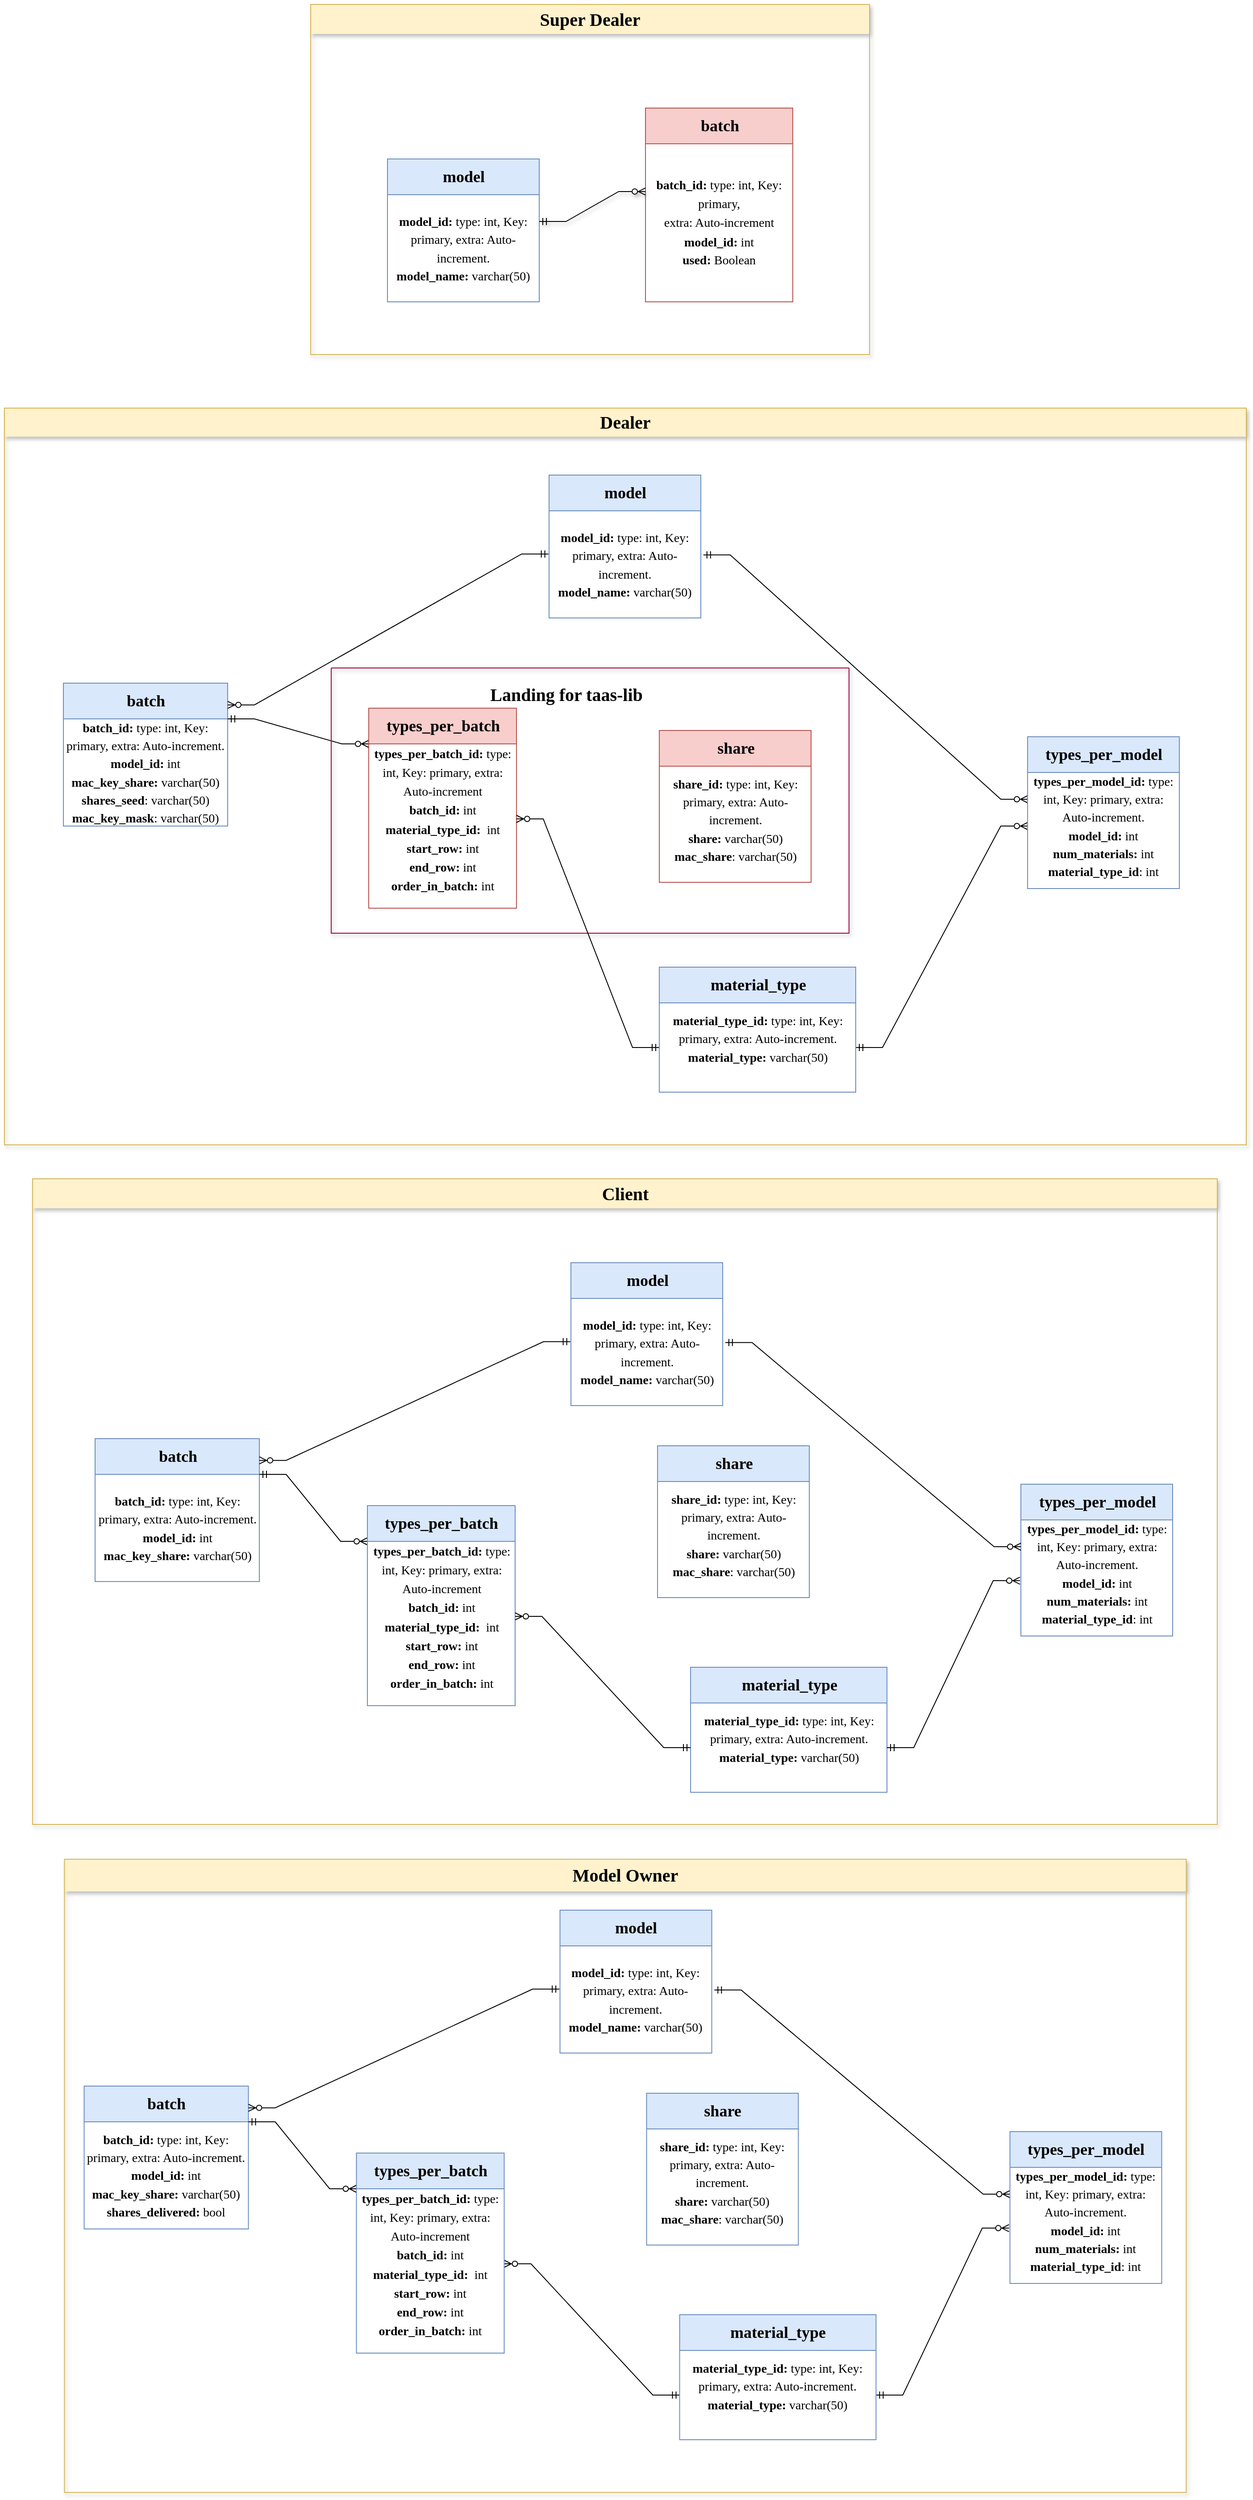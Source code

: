 <mxfile version="23.0.2" type="device">
  <diagram name="Page-1" id="e56a1550-8fbb-45ad-956c-1786394a9013">
    <mxGraphModel dx="1707" dy="2440" grid="0" gridSize="10" guides="1" tooltips="1" connect="1" arrows="1" fold="1" page="0" pageScale="1" pageWidth="1100" pageHeight="850" background="none" math="0" shadow="0">
      <root>
        <mxCell id="0" />
        <mxCell id="1" parent="0" />
        <mxCell id="2e49270ec7c68f3f-48" value="&lt;b&gt;&lt;font style=&quot;font-size: 18px;&quot;&gt;batch&lt;/font&gt;&lt;/b&gt;" style="swimlane;html=1;fontStyle=0;childLayout=stackLayout;horizontal=1;startSize=40;fillColor=#dae8fc;horizontalStack=0;resizeParent=1;resizeLast=0;collapsible=1;marginBottom=0;swimlaneFillColor=#ffffff;align=center;rounded=0;shadow=0;comic=0;labelBackgroundColor=none;strokeWidth=1;fontFamily=Verdana;fontSize=14;strokeColor=#6c8ebf;" parent="1" vertex="1">
          <mxGeometry x="80" y="50" width="184" height="160" as="geometry" />
        </mxCell>
        <mxCell id="mRpDFK83JZE-lUc8tom--45" value="&lt;p style=&quot;line-height: 96%;&quot;&gt;&lt;font face=&quot;Times New Roman&quot; style=&quot;font-size: 14px;&quot;&gt;&lt;b&gt;batch_id:&lt;/b&gt; type: int, Key: primary, extra: Auto-increment.&lt;/font&gt;&lt;span style=&quot;font-size: 14px; font-family: &amp;quot;Times New Roman&amp;quot;; background-color: initial;&quot;&gt;&lt;br&gt;&lt;b&gt;model_id: &lt;/b&gt;int&lt;br&gt;&lt;b&gt;mac_key_share: &lt;/b&gt;&lt;/span&gt;&lt;span style=&quot;font-size: 14px; font-family: &amp;quot;Times New Roman&amp;quot;; background-color: initial;&quot;&gt;varchar(50)&lt;br&gt;&lt;b&gt;shares_seed&lt;/b&gt;: varchar(50)&lt;br&gt;&lt;b&gt;mac_key_mask&lt;/b&gt;: varchar(50)&lt;/span&gt;&lt;/p&gt;" style="text;html=1;strokeColor=none;fillColor=none;align=center;verticalAlign=middle;whiteSpace=wrap;rounded=0;fontSize=20;fontFamily=Architects Daughter;" parent="2e49270ec7c68f3f-48" vertex="1">
          <mxGeometry y="40" width="184" height="120" as="geometry" />
        </mxCell>
        <mxCell id="mRpDFK83JZE-lUc8tom--1" value="" style="edgeStyle=entityRelationEdgeStyle;fontSize=12;html=1;endArrow=ERzeroToMany;startArrow=ERmandOne;rounded=0;hachureGap=4;fontFamily=Architects Daughter;fontSource=https%3A%2F%2Ffonts.googleapis.com%2Fcss%3Ffamily%3DArchitects%2BDaughter;shadow=0;entryX=1;entryY=0.152;entryDx=0;entryDy=0;entryPerimeter=0;exitX=-0.004;exitY=0.403;exitDx=0;exitDy=0;exitPerimeter=0;" parent="1" source="mRpDFK83JZE-lUc8tom--52" target="2e49270ec7c68f3f-48" edge="1">
          <mxGeometry width="100" height="100" relative="1" as="geometry">
            <mxPoint x="570" y="-75" as="sourcePoint" />
            <mxPoint x="510" y="260" as="targetPoint" />
          </mxGeometry>
        </mxCell>
        <mxCell id="mRpDFK83JZE-lUc8tom--2" value="" style="edgeStyle=entityRelationEdgeStyle;fontSize=12;html=1;endArrow=ERzeroToMany;startArrow=ERmandOne;rounded=0;hachureGap=4;fontFamily=Architects Daughter;fontSource=https%3A%2F%2Ffonts.googleapis.com%2Fcss%3Ffamily%3DArchitects%2BDaughter;shadow=0;exitX=1;exitY=0.25;exitDx=0;exitDy=0;entryX=0;entryY=0;entryDx=0;entryDy=0;" parent="1" source="2e49270ec7c68f3f-48" target="mRpDFK83JZE-lUc8tom--48" edge="1">
          <mxGeometry width="100" height="100" relative="1" as="geometry">
            <mxPoint x="250" y="125" as="sourcePoint" />
            <mxPoint x="430" y="210" as="targetPoint" />
            <Array as="points">
              <mxPoint x="200" y="340" />
              <mxPoint x="165" y="360" />
              <mxPoint x="100" y="470" />
              <mxPoint x="210" y="460" />
            </Array>
          </mxGeometry>
        </mxCell>
        <mxCell id="mRpDFK83JZE-lUc8tom--16" value="" style="swimlane;startSize=0;hachureGap=4;fontFamily=Architects Daughter;fontSource=https%3A%2F%2Ffonts.googleapis.com%2Fcss%3Ffamily%3DArchitects%2BDaughter;fontSize=20;swimlaneLine=0;fillColor=#d80073;strokeColor=#A50040;shadow=1;fontColor=#ffffff;rounded=0;" parent="1" vertex="1">
          <mxGeometry x="380" y="33" width="580" height="297" as="geometry" />
        </mxCell>
        <mxCell id="mRpDFK83JZE-lUc8tom--17" value="&lt;font face=&quot;Times New Roman&quot;&gt;&lt;b&gt;Landing for taas-lib&lt;/b&gt;&lt;/font&gt;" style="text;html=1;align=center;verticalAlign=middle;resizable=0;points=[];autosize=1;strokeColor=none;fillColor=none;fontSize=20;fontFamily=Architects Daughter;rounded=0;" parent="mRpDFK83JZE-lUc8tom--16" vertex="1">
          <mxGeometry x="167.5" y="10" width="190" height="40" as="geometry" />
        </mxCell>
        <mxCell id="mRpDFK83JZE-lUc8tom--47" value="&lt;b&gt;&lt;font style=&quot;font-size: 18px;&quot;&gt;types_per_batch&lt;/font&gt;&lt;/b&gt;" style="swimlane;html=1;fontStyle=0;childLayout=stackLayout;horizontal=1;startSize=40;fillColor=#f8cecc;horizontalStack=0;resizeParent=1;resizeLast=0;collapsible=1;marginBottom=0;swimlaneFillColor=#ffffff;align=center;rounded=0;shadow=0;comic=0;labelBackgroundColor=none;strokeWidth=1;fontFamily=Verdana;fontSize=14;strokeColor=#b85450;" parent="mRpDFK83JZE-lUc8tom--16" vertex="1">
          <mxGeometry x="42" y="45" width="165.5" height="224" as="geometry" />
        </mxCell>
        <mxCell id="mRpDFK83JZE-lUc8tom--48" value="&lt;p style=&quot;line-height: 96%;&quot;&gt;&lt;font face=&quot;Times New Roman&quot;&gt;&lt;span style=&quot;font-size: 14px;&quot;&gt;&lt;b&gt;types_per_batch_id: &lt;/b&gt;type: int, Key: primary, extra: Auto-increment&lt;br&gt;&lt;b&gt;batch_id: &lt;/b&gt;int&lt;br&gt;&lt;b&gt;material_type_id:&amp;nbsp;&lt;/b&gt;&amp;nbsp;int&lt;br&gt;&lt;b&gt;start_row:&amp;nbsp;&lt;/b&gt;int&lt;br&gt;&lt;b&gt;end_row:&amp;nbsp;&lt;/b&gt;int&lt;br&gt;&lt;b&gt;order_in_batch: &lt;/b&gt;int&lt;br&gt;&lt;/span&gt;&lt;/font&gt;&lt;/p&gt;" style="text;html=1;strokeColor=none;fillColor=none;align=center;verticalAlign=middle;whiteSpace=wrap;rounded=0;fontSize=20;fontFamily=Architects Daughter;" parent="mRpDFK83JZE-lUc8tom--47" vertex="1">
          <mxGeometry y="40" width="165.5" height="168" as="geometry" />
        </mxCell>
        <mxCell id="mRpDFK83JZE-lUc8tom--49" value="&lt;b&gt;&lt;font style=&quot;font-size: 18px;&quot;&gt;share&lt;/font&gt;&lt;/b&gt;" style="swimlane;html=1;fontStyle=0;childLayout=stackLayout;horizontal=1;startSize=40;fillColor=#f8cecc;horizontalStack=0;resizeParent=1;resizeLast=0;collapsible=1;marginBottom=0;swimlaneFillColor=#ffffff;align=center;rounded=0;shadow=0;comic=0;labelBackgroundColor=none;strokeWidth=1;fontFamily=Verdana;fontSize=14;strokeColor=#b85450;" parent="mRpDFK83JZE-lUc8tom--16" vertex="1">
          <mxGeometry x="367.5" y="70" width="170" height="170" as="geometry" />
        </mxCell>
        <mxCell id="mRpDFK83JZE-lUc8tom--50" value="&lt;p style=&quot;line-height: 96%;&quot;&gt;&lt;font face=&quot;Times New Roman&quot; style=&quot;font-size: 14px;&quot;&gt;&lt;b&gt;share_id:&lt;/b&gt; type: int, Key: primary, extra: Auto-increment.&lt;br&gt;&lt;b&gt;share: &lt;/b&gt;varchar(50)&lt;br&gt;&lt;b&gt;mac_share&lt;/b&gt;: varchar(50)&lt;/font&gt;&lt;/p&gt;" style="text;html=1;strokeColor=none;fillColor=none;align=center;verticalAlign=middle;whiteSpace=wrap;rounded=0;fontSize=20;fontFamily=Architects Daughter;" parent="mRpDFK83JZE-lUc8tom--49" vertex="1">
          <mxGeometry y="40" width="170" height="120" as="geometry" />
        </mxCell>
        <mxCell id="mRpDFK83JZE-lUc8tom--29" value="" style="edgeStyle=entityRelationEdgeStyle;fontSize=12;html=1;endArrow=ERzeroToMany;startArrow=ERmandOne;rounded=0;hachureGap=4;fontFamily=Architects Daughter;fontSource=https%3A%2F%2Ffonts.googleapis.com%2Fcss%3Ffamily%3DArchitects%2BDaughter;exitX=0;exitY=0.5;exitDx=0;exitDy=0;shadow=0;strokeColor=default;entryX=1;entryY=0.5;entryDx=0;entryDy=0;" parent="1" source="mRpDFK83JZE-lUc8tom--59" target="mRpDFK83JZE-lUc8tom--48" edge="1">
          <mxGeometry width="100" height="100" relative="1" as="geometry">
            <mxPoint x="550" y="530" as="sourcePoint" />
            <mxPoint x="250" y="151" as="targetPoint" />
            <Array as="points">
              <mxPoint x="300" y="540" />
              <mxPoint x="320" y="520" />
            </Array>
          </mxGeometry>
        </mxCell>
        <mxCell id="mRpDFK83JZE-lUc8tom--41" value="" style="edgeStyle=entityRelationEdgeStyle;fontSize=12;html=1;endArrow=ERzeroToMany;startArrow=ERmandOne;rounded=0;hachureGap=4;fontFamily=Architects Daughter;fontSource=https%3A%2F%2Ffonts.googleapis.com%2Fcss%3Ffamily%3DArchitects%2BDaughter;exitX=1;exitY=0.5;exitDx=0;exitDy=0;shadow=0;entryX=0;entryY=0.5;entryDx=0;entryDy=0;strokeColor=default;" parent="1" source="mRpDFK83JZE-lUc8tom--59" edge="1">
          <mxGeometry width="100" height="100" relative="1" as="geometry">
            <mxPoint x="770" y="530" as="sourcePoint" />
            <mxPoint x="1160" y="210" as="targetPoint" />
            <Array as="points">
              <mxPoint x="1090" y="602" />
              <mxPoint x="1110" y="582" />
            </Array>
          </mxGeometry>
        </mxCell>
        <mxCell id="mRpDFK83JZE-lUc8tom--42" value="" style="edgeStyle=entityRelationEdgeStyle;fontSize=12;html=1;endArrow=ERzeroToMany;startArrow=ERmandOne;rounded=0;hachureGap=4;fontFamily=Architects Daughter;fontSource=https%3A%2F%2Ffonts.googleapis.com%2Fcss%3Ffamily%3DArchitects%2BDaughter;shadow=0;entryX=0;entryY=0.25;entryDx=0;entryDy=0;exitX=1.017;exitY=0.411;exitDx=0;exitDy=0;exitPerimeter=0;" parent="1" source="mRpDFK83JZE-lUc8tom--52" edge="1">
          <mxGeometry width="100" height="100" relative="1" as="geometry">
            <mxPoint x="730" y="-101" as="sourcePoint" />
            <mxPoint x="1160" y="180" as="targetPoint" />
          </mxGeometry>
        </mxCell>
        <mxCell id="mRpDFK83JZE-lUc8tom--51" value="&lt;b&gt;&lt;font style=&quot;font-size: 18px;&quot;&gt;model&lt;/font&gt;&lt;/b&gt;" style="swimlane;html=1;fontStyle=0;childLayout=stackLayout;horizontal=1;startSize=40;fillColor=#dae8fc;horizontalStack=0;resizeParent=1;resizeLast=0;collapsible=1;marginBottom=0;swimlaneFillColor=#ffffff;align=center;rounded=0;shadow=0;comic=0;labelBackgroundColor=none;strokeWidth=1;fontFamily=Verdana;fontSize=14;strokeColor=#6c8ebf;" parent="1" vertex="1">
          <mxGeometry x="624" y="-183" width="170" height="160" as="geometry" />
        </mxCell>
        <mxCell id="mRpDFK83JZE-lUc8tom--52" value="&lt;p style=&quot;line-height: 96%;&quot;&gt;&lt;font face=&quot;Times New Roman&quot; style=&quot;font-size: 14px;&quot;&gt;&lt;b&gt;model_id:&lt;/b&gt; type: int, Key: primary, extra: Auto-increment.&lt;br&gt;&lt;b&gt;model_name: &lt;/b&gt;varchar(50)&lt;br&gt;&lt;/font&gt;&lt;/p&gt;" style="text;html=1;strokeColor=none;fillColor=none;align=center;verticalAlign=middle;whiteSpace=wrap;rounded=0;fontSize=20;fontFamily=Architects Daughter;" parent="mRpDFK83JZE-lUc8tom--51" vertex="1">
          <mxGeometry y="40" width="170" height="120" as="geometry" />
        </mxCell>
        <mxCell id="mRpDFK83JZE-lUc8tom--55" value="&lt;b&gt;&lt;font style=&quot;font-size: 18px;&quot;&gt;types_per_model&lt;/font&gt;&lt;/b&gt;" style="swimlane;html=1;fontStyle=0;childLayout=stackLayout;horizontal=1;startSize=40;fillColor=#dae8fc;horizontalStack=0;resizeParent=1;resizeLast=0;collapsible=1;marginBottom=0;swimlaneFillColor=#ffffff;align=center;rounded=0;shadow=0;comic=0;labelBackgroundColor=none;strokeWidth=1;fontFamily=Verdana;fontSize=14;strokeColor=#6c8ebf;" parent="1" vertex="1">
          <mxGeometry x="1160" y="110" width="170" height="170" as="geometry" />
        </mxCell>
        <mxCell id="mRpDFK83JZE-lUc8tom--58" value="&lt;p style=&quot;line-height: 96%;&quot;&gt;&lt;font face=&quot;Times New Roman&quot; style=&quot;font-size: 14px;&quot;&gt;&lt;b&gt;types_per_model_id:&lt;/b&gt; type: int, Key: primary, extra: Auto-increment.&lt;br&gt;&lt;b&gt;model_id: &lt;/b&gt;int&lt;br&gt;&lt;b&gt;num_materials:&lt;/b&gt; int&lt;br&gt;&lt;b&gt;material_type_id&lt;/b&gt;: int&lt;/font&gt;&lt;/p&gt;" style="text;html=1;strokeColor=none;fillColor=none;align=center;verticalAlign=middle;whiteSpace=wrap;rounded=0;fontSize=20;fontFamily=Architects Daughter;" parent="mRpDFK83JZE-lUc8tom--55" vertex="1">
          <mxGeometry y="40" width="170" height="120" as="geometry" />
        </mxCell>
        <mxCell id="8x89M7sIaR6zpD1TE_WL-45" value="&lt;font face=&quot;Times New Roman&quot;&gt;Model Owner&lt;/font&gt;" style="swimlane;whiteSpace=wrap;html=1;hachureGap=4;fontFamily=Architects Daughter;fontSource=https%3A%2F%2Ffonts.googleapis.com%2Fcss%3Ffamily%3DArchitects%2BDaughter;fontSize=20;swimlaneLine=0;shadow=1;startSize=36;fillColor=#fff2cc;strokeColor=#d6b656;" parent="1" vertex="1">
          <mxGeometry x="81.25" y="1367" width="1256.5" height="709" as="geometry" />
        </mxCell>
        <mxCell id="wlDniLOgi0nQyzsft-nq-22" value="&lt;b&gt;&lt;font style=&quot;font-size: 18px;&quot;&gt;batch&lt;/font&gt;&lt;/b&gt;" style="swimlane;html=1;fontStyle=0;childLayout=stackLayout;horizontal=1;startSize=40;fillColor=#dae8fc;horizontalStack=0;resizeParent=1;resizeLast=0;collapsible=1;marginBottom=0;swimlaneFillColor=#ffffff;align=center;rounded=0;shadow=0;comic=0;labelBackgroundColor=none;strokeWidth=1;fontFamily=Verdana;fontSize=14;strokeColor=#6c8ebf;" parent="8x89M7sIaR6zpD1TE_WL-45" vertex="1">
          <mxGeometry x="22" y="254" width="184" height="160" as="geometry" />
        </mxCell>
        <mxCell id="wlDniLOgi0nQyzsft-nq-23" value="&lt;p style=&quot;line-height: 96%;&quot;&gt;&lt;font face=&quot;Times New Roman&quot; style=&quot;font-size: 14px;&quot;&gt;&lt;b&gt;batch_id:&lt;/b&gt; type: int, Key: primary, extra: Auto-increment.&lt;/font&gt;&lt;span style=&quot;font-size: 14px; font-family: &amp;quot;Times New Roman&amp;quot;; background-color: initial;&quot;&gt;&lt;br&gt;&lt;b&gt;model_id: &lt;/b&gt;int&lt;br&gt;&lt;b&gt;mac_key_share: &lt;/b&gt;&lt;/span&gt;&lt;span style=&quot;font-size: 14px; font-family: &amp;quot;Times New Roman&amp;quot;; background-color: initial;&quot;&gt;varchar(50)&lt;br&gt;&lt;b&gt;shares_delivered:&lt;/b&gt; bool&lt;/span&gt;&lt;/p&gt;" style="text;html=1;strokeColor=none;fillColor=none;align=center;verticalAlign=middle;whiteSpace=wrap;rounded=0;fontSize=20;fontFamily=Architects Daughter;" parent="wlDniLOgi0nQyzsft-nq-22" vertex="1">
          <mxGeometry y="40" width="184" height="120" as="geometry" />
        </mxCell>
        <mxCell id="wlDniLOgi0nQyzsft-nq-24" value="" style="edgeStyle=entityRelationEdgeStyle;fontSize=12;html=1;endArrow=ERzeroToMany;startArrow=ERmandOne;rounded=0;hachureGap=4;fontFamily=Architects Daughter;fontSource=https%3A%2F%2Ffonts.googleapis.com%2Fcss%3Ffamily%3DArchitects%2BDaughter;shadow=0;entryX=1;entryY=0.152;entryDx=0;entryDy=0;entryPerimeter=0;exitX=-0.004;exitY=0.403;exitDx=0;exitDy=0;exitPerimeter=0;" parent="8x89M7sIaR6zpD1TE_WL-45" source="wlDniLOgi0nQyzsft-nq-37" target="wlDniLOgi0nQyzsft-nq-22" edge="1">
          <mxGeometry width="100" height="100" relative="1" as="geometry">
            <mxPoint x="496.5" y="129" as="sourcePoint" />
            <mxPoint x="436.5" y="464" as="targetPoint" />
          </mxGeometry>
        </mxCell>
        <mxCell id="wlDniLOgi0nQyzsft-nq-25" value="" style="edgeStyle=entityRelationEdgeStyle;fontSize=12;html=1;endArrow=ERzeroToMany;startArrow=ERmandOne;rounded=0;hachureGap=4;fontFamily=Architects Daughter;fontSource=https%3A%2F%2Ffonts.googleapis.com%2Fcss%3Ffamily%3DArchitects%2BDaughter;shadow=0;exitX=1;exitY=0.25;exitDx=0;exitDy=0;entryX=0;entryY=0;entryDx=0;entryDy=0;" parent="8x89M7sIaR6zpD1TE_WL-45" source="wlDniLOgi0nQyzsft-nq-22" target="wlDniLOgi0nQyzsft-nq-30" edge="1">
          <mxGeometry width="100" height="100" relative="1" as="geometry">
            <mxPoint x="176.5" y="329" as="sourcePoint" />
            <mxPoint x="356.5" y="414" as="targetPoint" />
            <Array as="points">
              <mxPoint x="126.5" y="544" />
              <mxPoint x="91.5" y="564" />
              <mxPoint x="26.5" y="674" />
              <mxPoint x="136.5" y="664" />
            </Array>
          </mxGeometry>
        </mxCell>
        <mxCell id="wlDniLOgi0nQyzsft-nq-33" value="" style="edgeStyle=entityRelationEdgeStyle;fontSize=12;html=1;endArrow=ERzeroToMany;startArrow=ERmandOne;rounded=0;hachureGap=4;fontFamily=Architects Daughter;fontSource=https%3A%2F%2Ffonts.googleapis.com%2Fcss%3Ffamily%3DArchitects%2BDaughter;exitX=0;exitY=0.5;exitDx=0;exitDy=0;shadow=0;strokeColor=default;entryX=1;entryY=0.5;entryDx=0;entryDy=0;" parent="8x89M7sIaR6zpD1TE_WL-45" source="wlDniLOgi0nQyzsft-nq-41" target="wlDniLOgi0nQyzsft-nq-30" edge="1">
          <mxGeometry width="100" height="100" relative="1" as="geometry">
            <mxPoint x="476.5" y="734" as="sourcePoint" />
            <mxPoint x="176.5" y="355" as="targetPoint" />
            <Array as="points">
              <mxPoint x="226.5" y="744" />
              <mxPoint x="246.5" y="724" />
            </Array>
          </mxGeometry>
        </mxCell>
        <mxCell id="wlDniLOgi0nQyzsft-nq-34" value="" style="edgeStyle=entityRelationEdgeStyle;fontSize=12;html=1;endArrow=ERzeroToMany;startArrow=ERmandOne;rounded=0;hachureGap=4;fontFamily=Architects Daughter;fontSource=https%3A%2F%2Ffonts.googleapis.com%2Fcss%3Ffamily%3DArchitects%2BDaughter;exitX=1;exitY=0.5;exitDx=0;exitDy=0;shadow=0;entryX=-0.006;entryY=0.567;entryDx=0;entryDy=0;strokeColor=default;entryPerimeter=0;" parent="8x89M7sIaR6zpD1TE_WL-45" source="wlDniLOgi0nQyzsft-nq-41" target="wlDniLOgi0nQyzsft-nq-39" edge="1">
          <mxGeometry width="100" height="100" relative="1" as="geometry">
            <mxPoint x="696.5" y="734" as="sourcePoint" />
            <mxPoint x="1086.5" y="414" as="targetPoint" />
            <Array as="points">
              <mxPoint x="1016.5" y="806" />
              <mxPoint x="1036.5" y="786" />
            </Array>
          </mxGeometry>
        </mxCell>
        <mxCell id="wlDniLOgi0nQyzsft-nq-35" value="" style="edgeStyle=entityRelationEdgeStyle;fontSize=12;html=1;endArrow=ERzeroToMany;startArrow=ERmandOne;rounded=0;hachureGap=4;fontFamily=Architects Daughter;fontSource=https%3A%2F%2Ffonts.googleapis.com%2Fcss%3Ffamily%3DArchitects%2BDaughter;shadow=0;entryX=0;entryY=0.25;entryDx=0;entryDy=0;exitX=1.017;exitY=0.411;exitDx=0;exitDy=0;exitPerimeter=0;" parent="8x89M7sIaR6zpD1TE_WL-45" source="wlDniLOgi0nQyzsft-nq-37" target="wlDniLOgi0nQyzsft-nq-39" edge="1">
          <mxGeometry width="100" height="100" relative="1" as="geometry">
            <mxPoint x="656.5" y="103" as="sourcePoint" />
            <mxPoint x="1086.5" y="384" as="targetPoint" />
          </mxGeometry>
        </mxCell>
        <mxCell id="wlDniLOgi0nQyzsft-nq-36" value="&lt;b&gt;&lt;font style=&quot;font-size: 18px;&quot;&gt;model&lt;/font&gt;&lt;/b&gt;" style="swimlane;html=1;fontStyle=0;childLayout=stackLayout;horizontal=1;startSize=40;fillColor=#dae8fc;horizontalStack=0;resizeParent=1;resizeLast=0;collapsible=1;marginBottom=0;swimlaneFillColor=#ffffff;align=center;rounded=0;shadow=0;comic=0;labelBackgroundColor=none;strokeWidth=1;fontFamily=Verdana;fontSize=14;strokeColor=#6c8ebf;" parent="8x89M7sIaR6zpD1TE_WL-45" vertex="1">
          <mxGeometry x="555" y="57" width="170" height="160" as="geometry" />
        </mxCell>
        <mxCell id="wlDniLOgi0nQyzsft-nq-37" value="&lt;p style=&quot;line-height: 96%;&quot;&gt;&lt;font face=&quot;Times New Roman&quot; style=&quot;font-size: 14px;&quot;&gt;&lt;b&gt;model_id:&lt;/b&gt; type: int, Key: primary, extra: Auto-increment.&lt;br&gt;&lt;b&gt;model_name: &lt;/b&gt;varchar(50)&lt;br&gt;&lt;/font&gt;&lt;/p&gt;" style="text;html=1;strokeColor=none;fillColor=none;align=center;verticalAlign=middle;whiteSpace=wrap;rounded=0;fontSize=20;fontFamily=Architects Daughter;" parent="wlDniLOgi0nQyzsft-nq-36" vertex="1">
          <mxGeometry y="40" width="170" height="120" as="geometry" />
        </mxCell>
        <mxCell id="wlDniLOgi0nQyzsft-nq-38" value="&lt;b&gt;&lt;font style=&quot;font-size: 18px;&quot;&gt;types_per_model&lt;/font&gt;&lt;/b&gt;" style="swimlane;html=1;fontStyle=0;childLayout=stackLayout;horizontal=1;startSize=40;fillColor=#dae8fc;horizontalStack=0;resizeParent=1;resizeLast=0;collapsible=1;marginBottom=0;swimlaneFillColor=#ffffff;align=center;rounded=0;shadow=0;comic=0;labelBackgroundColor=none;strokeWidth=1;fontFamily=Verdana;fontSize=14;strokeColor=#6c8ebf;" parent="8x89M7sIaR6zpD1TE_WL-45" vertex="1">
          <mxGeometry x="1059" y="305" width="170" height="170" as="geometry" />
        </mxCell>
        <mxCell id="wlDniLOgi0nQyzsft-nq-39" value="&lt;p style=&quot;line-height: 96%;&quot;&gt;&lt;font face=&quot;Times New Roman&quot; style=&quot;font-size: 14px;&quot;&gt;&lt;b&gt;types_per_model_id:&lt;/b&gt; type: int, Key: primary, extra: Auto-increment.&lt;br&gt;&lt;b&gt;model_id: &lt;/b&gt;int&lt;br&gt;&lt;b&gt;num_materials:&lt;/b&gt; int&lt;br&gt;&lt;b&gt;material_type_id&lt;/b&gt;: int&lt;/font&gt;&lt;/p&gt;" style="text;html=1;strokeColor=none;fillColor=none;align=center;verticalAlign=middle;whiteSpace=wrap;rounded=0;fontSize=20;fontFamily=Architects Daughter;" parent="wlDniLOgi0nQyzsft-nq-38" vertex="1">
          <mxGeometry y="40" width="170" height="120" as="geometry" />
        </mxCell>
        <mxCell id="wlDniLOgi0nQyzsft-nq-40" value="&lt;b&gt;&lt;font style=&quot;font-size: 18px;&quot;&gt;material_type&lt;/font&gt;&lt;/b&gt;" style="swimlane;html=1;fontStyle=0;childLayout=stackLayout;horizontal=1;startSize=40;fillColor=#dae8fc;horizontalStack=0;resizeParent=1;resizeLast=0;collapsible=1;marginBottom=0;swimlaneFillColor=#ffffff;align=center;rounded=0;shadow=0;comic=0;labelBackgroundColor=none;strokeWidth=1;fontFamily=Verdana;fontSize=14;strokeColor=#6c8ebf;" parent="8x89M7sIaR6zpD1TE_WL-45" vertex="1">
          <mxGeometry x="689" y="510" width="220" height="140" as="geometry" />
        </mxCell>
        <mxCell id="wlDniLOgi0nQyzsft-nq-41" value="&lt;p style=&quot;line-height: 96%;&quot;&gt;&lt;font face=&quot;Times New Roman&quot; style=&quot;font-size: 14px;&quot;&gt;&lt;b&gt;material_type_id:&lt;/b&gt; type: int, Key: primary, extra: Auto-increment.&lt;br&gt;&lt;b&gt;material_type: &lt;/b&gt;varchar(50)&lt;br&gt;&lt;br&gt;&lt;/font&gt;&lt;/p&gt;" style="text;html=1;strokeColor=none;fillColor=none;align=center;verticalAlign=middle;whiteSpace=wrap;rounded=0;fontSize=20;fontFamily=Architects Daughter;" parent="wlDniLOgi0nQyzsft-nq-40" vertex="1">
          <mxGeometry y="40" width="220" height="100" as="geometry" />
        </mxCell>
        <mxCell id="wlDniLOgi0nQyzsft-nq-29" value="&lt;b&gt;&lt;font style=&quot;font-size: 18px;&quot;&gt;types_per_batch&lt;/font&gt;&lt;/b&gt;" style="swimlane;html=1;fontStyle=0;childLayout=stackLayout;horizontal=1;startSize=40;fillColor=#dae8fc;horizontalStack=0;resizeParent=1;resizeLast=0;collapsible=1;marginBottom=0;swimlaneFillColor=#ffffff;align=center;rounded=0;shadow=0;comic=0;labelBackgroundColor=none;strokeWidth=1;fontFamily=Verdana;fontSize=14;strokeColor=#6c8ebf;" parent="8x89M7sIaR6zpD1TE_WL-45" vertex="1">
          <mxGeometry x="327" y="329" width="165.5" height="224" as="geometry" />
        </mxCell>
        <mxCell id="wlDniLOgi0nQyzsft-nq-30" value="&lt;p style=&quot;line-height: 96%;&quot;&gt;&lt;font face=&quot;Times New Roman&quot;&gt;&lt;span style=&quot;font-size: 14px;&quot;&gt;&lt;b&gt;types_per_batch_id: &lt;/b&gt;type: int, Key: primary, extra: Auto-increment&lt;br&gt;&lt;b&gt;batch_id: &lt;/b&gt;int&lt;br&gt;&lt;b&gt;material_type_id:&amp;nbsp;&lt;/b&gt;&amp;nbsp;int&lt;br&gt;&lt;b&gt;start_row:&amp;nbsp;&lt;/b&gt;int&lt;br&gt;&lt;b&gt;end_row:&amp;nbsp;&lt;/b&gt;int&lt;br&gt;&lt;b&gt;order_in_batch: &lt;/b&gt;int&lt;br&gt;&lt;/span&gt;&lt;/font&gt;&lt;/p&gt;" style="text;html=1;strokeColor=none;fillColor=none;align=center;verticalAlign=middle;whiteSpace=wrap;rounded=0;fontSize=20;fontFamily=Architects Daughter;" parent="wlDniLOgi0nQyzsft-nq-29" vertex="1">
          <mxGeometry y="40" width="165.5" height="168" as="geometry" />
        </mxCell>
        <mxCell id="wlDniLOgi0nQyzsft-nq-31" value="&lt;b&gt;&lt;font style=&quot;font-size: 18px;&quot;&gt;share&lt;/font&gt;&lt;/b&gt;" style="swimlane;html=1;fontStyle=0;childLayout=stackLayout;horizontal=1;startSize=40;fillColor=#dae8fc;horizontalStack=0;resizeParent=1;resizeLast=0;collapsible=1;marginBottom=0;swimlaneFillColor=#ffffff;align=center;rounded=0;shadow=0;comic=0;labelBackgroundColor=none;strokeWidth=1;fontFamily=Verdana;fontSize=14;strokeColor=#6c8ebf;" parent="8x89M7sIaR6zpD1TE_WL-45" vertex="1">
          <mxGeometry x="652" y="262" width="170" height="170" as="geometry" />
        </mxCell>
        <mxCell id="wlDniLOgi0nQyzsft-nq-32" value="&lt;p style=&quot;line-height: 96%;&quot;&gt;&lt;font face=&quot;Times New Roman&quot; style=&quot;font-size: 14px;&quot;&gt;&lt;b&gt;share_id:&lt;/b&gt; type: int, Key: primary, extra: Auto-increment.&lt;br&gt;&lt;b&gt;share: &lt;/b&gt;varchar(50)&lt;br&gt;&lt;b&gt;mac_share&lt;/b&gt;: varchar(50)&lt;/font&gt;&lt;/p&gt;" style="text;html=1;strokeColor=none;fillColor=none;align=center;verticalAlign=middle;whiteSpace=wrap;rounded=0;fontSize=20;fontFamily=Architects Daughter;" parent="wlDniLOgi0nQyzsft-nq-31" vertex="1">
          <mxGeometry y="40" width="170" height="120" as="geometry" />
        </mxCell>
        <mxCell id="8x89M7sIaR6zpD1TE_WL-46" value="&lt;font face=&quot;Times New Roman&quot;&gt;Client&lt;/font&gt;" style="swimlane;whiteSpace=wrap;html=1;hachureGap=4;fontFamily=Architects Daughter;fontSource=https%3A%2F%2Ffonts.googleapis.com%2Fcss%3Ffamily%3DArchitects%2BDaughter;fontSize=20;startSize=33;fillColor=#fff2cc;strokeColor=#d6b656;swimlaneLine=0;shadow=1;" parent="1" vertex="1">
          <mxGeometry x="45.5" y="605" width="1327" height="723" as="geometry" />
        </mxCell>
        <mxCell id="Cif05mlBppeHC0-BErT3-1" value="&lt;b&gt;&lt;font style=&quot;font-size: 18px;&quot;&gt;batch&lt;/font&gt;&lt;/b&gt;" style="swimlane;html=1;fontStyle=0;childLayout=stackLayout;horizontal=1;startSize=40;fillColor=#dae8fc;horizontalStack=0;resizeParent=1;resizeLast=0;collapsible=1;marginBottom=0;swimlaneFillColor=#ffffff;align=center;rounded=0;shadow=0;comic=0;labelBackgroundColor=none;strokeWidth=1;fontFamily=Verdana;fontSize=14;strokeColor=#6c8ebf;" parent="8x89M7sIaR6zpD1TE_WL-46" vertex="1">
          <mxGeometry x="70" y="291" width="184" height="160" as="geometry" />
        </mxCell>
        <mxCell id="Cif05mlBppeHC0-BErT3-2" value="&lt;p style=&quot;line-height: 96%;&quot;&gt;&lt;font face=&quot;Times New Roman&quot; style=&quot;font-size: 14px;&quot;&gt;&lt;b&gt;batch_id:&lt;/b&gt; type: int, Key: primary, extra: Auto-increment.&lt;/font&gt;&lt;span style=&quot;font-size: 14px; font-family: &amp;quot;Times New Roman&amp;quot;; background-color: initial;&quot;&gt;&lt;br&gt;&lt;b&gt;model_id: &lt;/b&gt;int&lt;br&gt;&lt;b&gt;mac_key_share: &lt;/b&gt;&lt;/span&gt;&lt;span style=&quot;font-size: 14px; font-family: &amp;quot;Times New Roman&amp;quot;; background-color: initial;&quot;&gt;varchar(50)&lt;/span&gt;&lt;font face=&quot;Times New Roman&quot; style=&quot;font-size: 14px;&quot;&gt;&lt;br&gt;&lt;/font&gt;&lt;/p&gt;" style="text;html=1;strokeColor=none;fillColor=none;align=center;verticalAlign=middle;whiteSpace=wrap;rounded=0;fontSize=20;fontFamily=Architects Daughter;" parent="Cif05mlBppeHC0-BErT3-1" vertex="1">
          <mxGeometry y="40" width="184" height="120" as="geometry" />
        </mxCell>
        <mxCell id="Cif05mlBppeHC0-BErT3-3" value="" style="edgeStyle=entityRelationEdgeStyle;fontSize=12;html=1;endArrow=ERzeroToMany;startArrow=ERmandOne;rounded=0;hachureGap=4;fontFamily=Architects Daughter;fontSource=https%3A%2F%2Ffonts.googleapis.com%2Fcss%3Ffamily%3DArchitects%2BDaughter;shadow=0;entryX=1;entryY=0.152;entryDx=0;entryDy=0;entryPerimeter=0;exitX=-0.004;exitY=0.403;exitDx=0;exitDy=0;exitPerimeter=0;" parent="8x89M7sIaR6zpD1TE_WL-46" source="Cif05mlBppeHC0-BErT3-9" target="Cif05mlBppeHC0-BErT3-1" edge="1">
          <mxGeometry width="100" height="100" relative="1" as="geometry">
            <mxPoint x="544.5" y="166" as="sourcePoint" />
            <mxPoint x="484.5" y="501" as="targetPoint" />
          </mxGeometry>
        </mxCell>
        <mxCell id="Cif05mlBppeHC0-BErT3-4" value="" style="edgeStyle=entityRelationEdgeStyle;fontSize=12;html=1;endArrow=ERzeroToMany;startArrow=ERmandOne;rounded=0;hachureGap=4;fontFamily=Architects Daughter;fontSource=https%3A%2F%2Ffonts.googleapis.com%2Fcss%3Ffamily%3DArchitects%2BDaughter;shadow=0;exitX=1;exitY=0.25;exitDx=0;exitDy=0;entryX=0;entryY=0;entryDx=0;entryDy=0;" parent="8x89M7sIaR6zpD1TE_WL-46" source="Cif05mlBppeHC0-BErT3-1" target="Cif05mlBppeHC0-BErT3-15" edge="1">
          <mxGeometry width="100" height="100" relative="1" as="geometry">
            <mxPoint x="224.5" y="366" as="sourcePoint" />
            <mxPoint x="404.5" y="451" as="targetPoint" />
            <Array as="points">
              <mxPoint x="174.5" y="581" />
              <mxPoint x="139.5" y="601" />
              <mxPoint x="74.5" y="711" />
              <mxPoint x="184.5" y="701" />
            </Array>
          </mxGeometry>
        </mxCell>
        <mxCell id="Cif05mlBppeHC0-BErT3-8" value="&lt;b&gt;&lt;font style=&quot;font-size: 18px;&quot;&gt;model&lt;/font&gt;&lt;/b&gt;" style="swimlane;html=1;fontStyle=0;childLayout=stackLayout;horizontal=1;startSize=40;fillColor=#dae8fc;horizontalStack=0;resizeParent=1;resizeLast=0;collapsible=1;marginBottom=0;swimlaneFillColor=#ffffff;align=center;rounded=0;shadow=0;comic=0;labelBackgroundColor=none;strokeWidth=1;fontFamily=Verdana;fontSize=14;strokeColor=#6c8ebf;" parent="8x89M7sIaR6zpD1TE_WL-46" vertex="1">
          <mxGeometry x="603" y="94" width="170" height="160" as="geometry" />
        </mxCell>
        <mxCell id="Cif05mlBppeHC0-BErT3-9" value="&lt;p style=&quot;line-height: 96%;&quot;&gt;&lt;font face=&quot;Times New Roman&quot; style=&quot;font-size: 14px;&quot;&gt;&lt;b&gt;model_id:&lt;/b&gt; type: int, Key: primary, extra: Auto-increment.&lt;br&gt;&lt;b&gt;model_name: &lt;/b&gt;varchar(50)&lt;br&gt;&lt;/font&gt;&lt;/p&gt;" style="text;html=1;strokeColor=none;fillColor=none;align=center;verticalAlign=middle;whiteSpace=wrap;rounded=0;fontSize=20;fontFamily=Architects Daughter;" parent="Cif05mlBppeHC0-BErT3-8" vertex="1">
          <mxGeometry y="40" width="170" height="120" as="geometry" />
        </mxCell>
        <mxCell id="Cif05mlBppeHC0-BErT3-10" value="&lt;b&gt;&lt;font style=&quot;font-size: 18px;&quot;&gt;types_per_model&lt;/font&gt;&lt;/b&gt;" style="swimlane;html=1;fontStyle=0;childLayout=stackLayout;horizontal=1;startSize=40;fillColor=#dae8fc;horizontalStack=0;resizeParent=1;resizeLast=0;collapsible=1;marginBottom=0;swimlaneFillColor=#ffffff;align=center;rounded=0;shadow=0;comic=0;labelBackgroundColor=none;strokeWidth=1;fontFamily=Verdana;fontSize=14;strokeColor=#6c8ebf;" parent="8x89M7sIaR6zpD1TE_WL-46" vertex="1">
          <mxGeometry x="1107" y="342" width="170" height="170" as="geometry" />
        </mxCell>
        <mxCell id="Cif05mlBppeHC0-BErT3-11" value="&lt;p style=&quot;line-height: 96%;&quot;&gt;&lt;font face=&quot;Times New Roman&quot; style=&quot;font-size: 14px;&quot;&gt;&lt;b&gt;types_per_model_id:&lt;/b&gt; type: int, Key: primary, extra: Auto-increment.&lt;br&gt;&lt;b&gt;model_id: &lt;/b&gt;int&lt;br&gt;&lt;b&gt;num_materials:&lt;/b&gt; int&lt;br&gt;&lt;b&gt;material_type_id&lt;/b&gt;: int&lt;/font&gt;&lt;/p&gt;" style="text;html=1;strokeColor=none;fillColor=none;align=center;verticalAlign=middle;whiteSpace=wrap;rounded=0;fontSize=20;fontFamily=Architects Daughter;" parent="Cif05mlBppeHC0-BErT3-10" vertex="1">
          <mxGeometry y="40" width="170" height="120" as="geometry" />
        </mxCell>
        <mxCell id="Cif05mlBppeHC0-BErT3-7" value="" style="edgeStyle=entityRelationEdgeStyle;fontSize=12;html=1;endArrow=ERzeroToMany;startArrow=ERmandOne;rounded=0;hachureGap=4;fontFamily=Architects Daughter;fontSource=https%3A%2F%2Ffonts.googleapis.com%2Fcss%3Ffamily%3DArchitects%2BDaughter;shadow=0;entryX=0;entryY=0.25;entryDx=0;entryDy=0;exitX=1.017;exitY=0.411;exitDx=0;exitDy=0;exitPerimeter=0;" parent="8x89M7sIaR6zpD1TE_WL-46" source="Cif05mlBppeHC0-BErT3-9" target="Cif05mlBppeHC0-BErT3-11" edge="1">
          <mxGeometry width="100" height="100" relative="1" as="geometry">
            <mxPoint x="704.5" y="140" as="sourcePoint" />
            <mxPoint x="1134.5" y="421" as="targetPoint" />
          </mxGeometry>
        </mxCell>
        <mxCell id="Cif05mlBppeHC0-BErT3-12" value="&lt;b&gt;&lt;font style=&quot;font-size: 18px;&quot;&gt;material_type&lt;/font&gt;&lt;/b&gt;" style="swimlane;html=1;fontStyle=0;childLayout=stackLayout;horizontal=1;startSize=40;fillColor=#dae8fc;horizontalStack=0;resizeParent=1;resizeLast=0;collapsible=1;marginBottom=0;swimlaneFillColor=#ffffff;align=center;rounded=0;shadow=0;comic=0;labelBackgroundColor=none;strokeWidth=1;fontFamily=Verdana;fontSize=14;strokeColor=#6c8ebf;" parent="8x89M7sIaR6zpD1TE_WL-46" vertex="1">
          <mxGeometry x="737" y="547" width="220" height="140" as="geometry" />
        </mxCell>
        <mxCell id="Cif05mlBppeHC0-BErT3-13" value="&lt;p style=&quot;line-height: 96%;&quot;&gt;&lt;font face=&quot;Times New Roman&quot; style=&quot;font-size: 14px;&quot;&gt;&lt;b&gt;material_type_id:&lt;/b&gt; type: int, Key: primary, extra: Auto-increment.&lt;br&gt;&lt;b&gt;material_type: &lt;/b&gt;varchar(50)&lt;br&gt;&lt;br&gt;&lt;/font&gt;&lt;/p&gt;" style="text;html=1;strokeColor=none;fillColor=none;align=center;verticalAlign=middle;whiteSpace=wrap;rounded=0;fontSize=20;fontFamily=Architects Daughter;" parent="Cif05mlBppeHC0-BErT3-12" vertex="1">
          <mxGeometry y="40" width="220" height="100" as="geometry" />
        </mxCell>
        <mxCell id="Cif05mlBppeHC0-BErT3-6" value="" style="edgeStyle=entityRelationEdgeStyle;fontSize=12;html=1;endArrow=ERzeroToMany;startArrow=ERmandOne;rounded=0;hachureGap=4;fontFamily=Architects Daughter;fontSource=https%3A%2F%2Ffonts.googleapis.com%2Fcss%3Ffamily%3DArchitects%2BDaughter;exitX=1;exitY=0.5;exitDx=0;exitDy=0;shadow=0;entryX=-0.006;entryY=0.567;entryDx=0;entryDy=0;strokeColor=default;entryPerimeter=0;" parent="8x89M7sIaR6zpD1TE_WL-46" source="Cif05mlBppeHC0-BErT3-13" target="Cif05mlBppeHC0-BErT3-11" edge="1">
          <mxGeometry width="100" height="100" relative="1" as="geometry">
            <mxPoint x="744.5" y="771" as="sourcePoint" />
            <mxPoint x="1134.5" y="451" as="targetPoint" />
            <Array as="points">
              <mxPoint x="1064.5" y="843" />
              <mxPoint x="1084.5" y="823" />
            </Array>
          </mxGeometry>
        </mxCell>
        <mxCell id="Cif05mlBppeHC0-BErT3-14" value="&lt;b&gt;&lt;font style=&quot;font-size: 18px;&quot;&gt;types_per_batch&lt;/font&gt;&lt;/b&gt;" style="swimlane;html=1;fontStyle=0;childLayout=stackLayout;horizontal=1;startSize=40;fillColor=#dae8fc;horizontalStack=0;resizeParent=1;resizeLast=0;collapsible=1;marginBottom=0;swimlaneFillColor=#ffffff;align=center;rounded=0;shadow=0;comic=0;labelBackgroundColor=none;strokeWidth=1;fontFamily=Verdana;fontSize=14;strokeColor=#6c8ebf;" parent="8x89M7sIaR6zpD1TE_WL-46" vertex="1">
          <mxGeometry x="375" y="366" width="165.5" height="224" as="geometry" />
        </mxCell>
        <mxCell id="Cif05mlBppeHC0-BErT3-15" value="&lt;p style=&quot;line-height: 96%;&quot;&gt;&lt;font face=&quot;Times New Roman&quot;&gt;&lt;span style=&quot;font-size: 14px;&quot;&gt;&lt;b&gt;types_per_batch_id: &lt;/b&gt;type: int, Key: primary, extra: Auto-increment&lt;br&gt;&lt;b&gt;batch_id: &lt;/b&gt;int&lt;br&gt;&lt;b&gt;material_type_id:&amp;nbsp;&lt;/b&gt;&amp;nbsp;int&lt;br&gt;&lt;b&gt;start_row:&amp;nbsp;&lt;/b&gt;int&lt;br&gt;&lt;b&gt;end_row:&amp;nbsp;&lt;/b&gt;int&lt;br&gt;&lt;b&gt;order_in_batch: &lt;/b&gt;int&lt;br&gt;&lt;/span&gt;&lt;/font&gt;&lt;/p&gt;" style="text;html=1;strokeColor=none;fillColor=none;align=center;verticalAlign=middle;whiteSpace=wrap;rounded=0;fontSize=20;fontFamily=Architects Daughter;" parent="Cif05mlBppeHC0-BErT3-14" vertex="1">
          <mxGeometry y="40" width="165.5" height="168" as="geometry" />
        </mxCell>
        <mxCell id="Cif05mlBppeHC0-BErT3-5" value="" style="edgeStyle=entityRelationEdgeStyle;fontSize=12;html=1;endArrow=ERzeroToMany;startArrow=ERmandOne;rounded=0;hachureGap=4;fontFamily=Architects Daughter;fontSource=https%3A%2F%2Ffonts.googleapis.com%2Fcss%3Ffamily%3DArchitects%2BDaughter;exitX=0;exitY=0.5;exitDx=0;exitDy=0;shadow=0;strokeColor=default;entryX=1;entryY=0.5;entryDx=0;entryDy=0;" parent="8x89M7sIaR6zpD1TE_WL-46" source="Cif05mlBppeHC0-BErT3-13" target="Cif05mlBppeHC0-BErT3-15" edge="1">
          <mxGeometry width="100" height="100" relative="1" as="geometry">
            <mxPoint x="524.5" y="771" as="sourcePoint" />
            <mxPoint x="224.5" y="392" as="targetPoint" />
            <Array as="points">
              <mxPoint x="274.5" y="781" />
              <mxPoint x="294.5" y="761" />
            </Array>
          </mxGeometry>
        </mxCell>
        <mxCell id="Cif05mlBppeHC0-BErT3-16" value="&lt;b&gt;&lt;font style=&quot;font-size: 18px;&quot;&gt;share&lt;/font&gt;&lt;/b&gt;" style="swimlane;html=1;fontStyle=0;childLayout=stackLayout;horizontal=1;startSize=40;fillColor=#dae8fc;horizontalStack=0;resizeParent=1;resizeLast=0;collapsible=1;marginBottom=0;swimlaneFillColor=#ffffff;align=center;rounded=0;shadow=0;comic=0;labelBackgroundColor=none;strokeWidth=1;fontFamily=Verdana;fontSize=14;strokeColor=#6c8ebf;" parent="8x89M7sIaR6zpD1TE_WL-46" vertex="1">
          <mxGeometry x="700" y="299" width="170" height="170" as="geometry" />
        </mxCell>
        <mxCell id="Cif05mlBppeHC0-BErT3-17" value="&lt;p style=&quot;line-height: 96%;&quot;&gt;&lt;font face=&quot;Times New Roman&quot; style=&quot;font-size: 14px;&quot;&gt;&lt;b&gt;share_id:&lt;/b&gt; type: int, Key: primary, extra: Auto-increment.&lt;br&gt;&lt;b&gt;share: &lt;/b&gt;varchar(50)&lt;br&gt;&lt;b&gt;mac_share&lt;/b&gt;: varchar(50)&lt;/font&gt;&lt;/p&gt;" style="text;html=1;strokeColor=none;fillColor=none;align=center;verticalAlign=middle;whiteSpace=wrap;rounded=0;fontSize=20;fontFamily=Architects Daughter;" parent="Cif05mlBppeHC0-BErT3-16" vertex="1">
          <mxGeometry y="40" width="170" height="120" as="geometry" />
        </mxCell>
        <mxCell id="8x89M7sIaR6zpD1TE_WL-47" value="&lt;font face=&quot;Times New Roman&quot;&gt;Dealer&lt;/font&gt;" style="swimlane;whiteSpace=wrap;html=1;hachureGap=4;fontFamily=Architects Daughter;fontSource=https%3A%2F%2Ffonts.googleapis.com%2Fcss%3Ffamily%3DArchitects%2BDaughter;fontSize=20;fillColor=#fff2cc;strokeColor=#d6b656;swimlaneLine=0;shadow=1;startSize=32;" parent="1" vertex="1">
          <mxGeometry x="14" y="-258" width="1391" height="825" as="geometry" />
        </mxCell>
        <mxCell id="mRpDFK83JZE-lUc8tom--53" value="&lt;b&gt;&lt;font style=&quot;font-size: 18px;&quot;&gt;material_type&lt;/font&gt;&lt;/b&gt;" style="swimlane;html=1;fontStyle=0;childLayout=stackLayout;horizontal=1;startSize=40;fillColor=#dae8fc;horizontalStack=0;resizeParent=1;resizeLast=0;collapsible=1;marginBottom=0;swimlaneFillColor=#ffffff;align=center;rounded=0;shadow=0;comic=0;labelBackgroundColor=none;strokeWidth=1;fontFamily=Verdana;fontSize=14;strokeColor=#6c8ebf;" parent="8x89M7sIaR6zpD1TE_WL-47" vertex="1">
          <mxGeometry x="733.5" y="626" width="220" height="140" as="geometry" />
        </mxCell>
        <mxCell id="mRpDFK83JZE-lUc8tom--59" value="&lt;p style=&quot;line-height: 96%;&quot;&gt;&lt;font face=&quot;Times New Roman&quot; style=&quot;font-size: 14px;&quot;&gt;&lt;b&gt;material_type_id:&lt;/b&gt; type: int, Key: primary, extra: Auto-increment.&lt;br&gt;&lt;b&gt;material_type: &lt;/b&gt;varchar(50)&lt;br&gt;&lt;br&gt;&lt;/font&gt;&lt;/p&gt;" style="text;html=1;strokeColor=none;fillColor=none;align=center;verticalAlign=middle;whiteSpace=wrap;rounded=0;fontSize=20;fontFamily=Architects Daughter;" parent="mRpDFK83JZE-lUc8tom--53" vertex="1">
          <mxGeometry y="40" width="220" height="100" as="geometry" />
        </mxCell>
        <mxCell id="hYOGXBhW3M5DQJQFkrBW-1" value="&lt;font face=&quot;Times New Roman&quot;&gt;Super Dealer&lt;/font&gt;" style="swimlane;whiteSpace=wrap;html=1;hachureGap=4;fontFamily=Architects Daughter;fontSource=https%3A%2F%2Ffonts.googleapis.com%2Fcss%3Ffamily%3DArchitects%2BDaughter;fontSize=20;startSize=33;fillColor=#fff2cc;strokeColor=#d6b656;swimlaneLine=0;shadow=1;" parent="1" vertex="1">
          <mxGeometry x="357" y="-710" width="626" height="392" as="geometry" />
        </mxCell>
        <mxCell id="hYOGXBhW3M5DQJQFkrBW-4" value="&lt;b&gt;&lt;font style=&quot;font-size: 18px;&quot;&gt;batch&lt;/font&gt;&lt;/b&gt;" style="swimlane;html=1;fontStyle=0;childLayout=stackLayout;horizontal=1;startSize=40;fillColor=#f8cecc;horizontalStack=0;resizeParent=1;resizeLast=0;collapsible=1;marginBottom=0;swimlaneFillColor=#ffffff;align=center;rounded=0;shadow=0;comic=0;labelBackgroundColor=none;strokeWidth=1;fontFamily=Verdana;fontSize=14;strokeColor=#b85450;" parent="hYOGXBhW3M5DQJQFkrBW-1" vertex="1">
          <mxGeometry x="375" y="116" width="165" height="217" as="geometry" />
        </mxCell>
        <mxCell id="hYOGXBhW3M5DQJQFkrBW-5" value="&lt;p style=&quot;line-height: 96%;&quot;&gt;&lt;font face=&quot;Times New Roman&quot;&gt;&lt;span style=&quot;font-size: 14px;&quot;&gt;&lt;b&gt;batch_id: &lt;/b&gt;type: int, Key: primary,&lt;br&gt;extra: Auto-increment&lt;br&gt;&lt;b&gt;model_id: &lt;/b&gt;int&lt;/span&gt;&lt;/font&gt;&lt;span style=&quot;font-size: 14px; font-family: &amp;quot;Times New Roman&amp;quot;; background-color: initial;&quot;&gt;&lt;br&gt;&lt;b&gt;used: &lt;/b&gt;Boolean&lt;/span&gt;&lt;/p&gt;" style="text;html=1;strokeColor=none;fillColor=none;align=center;verticalAlign=middle;whiteSpace=wrap;rounded=0;fontSize=20;fontFamily=Architects Daughter;" parent="hYOGXBhW3M5DQJQFkrBW-4" vertex="1">
          <mxGeometry y="40" width="165" height="173" as="geometry" />
        </mxCell>
        <mxCell id="hYOGXBhW3M5DQJQFkrBW-7" value="&lt;b&gt;&lt;font style=&quot;font-size: 18px;&quot;&gt;model&lt;/font&gt;&lt;/b&gt;" style="swimlane;html=1;fontStyle=0;childLayout=stackLayout;horizontal=1;startSize=40;fillColor=#dae8fc;horizontalStack=0;resizeParent=1;resizeLast=0;collapsible=1;marginBottom=0;swimlaneFillColor=#ffffff;align=center;rounded=0;shadow=0;comic=0;labelBackgroundColor=none;strokeWidth=1;fontFamily=Verdana;fontSize=14;strokeColor=#6c8ebf;" parent="hYOGXBhW3M5DQJQFkrBW-1" vertex="1">
          <mxGeometry x="86" y="173" width="170" height="160" as="geometry" />
        </mxCell>
        <mxCell id="hYOGXBhW3M5DQJQFkrBW-8" value="&lt;p style=&quot;line-height: 96%;&quot;&gt;&lt;font face=&quot;Times New Roman&quot; style=&quot;font-size: 14px;&quot;&gt;&lt;b&gt;model_id:&lt;/b&gt; type: int, Key: primary, extra: Auto-increment.&lt;br&gt;&lt;b&gt;model_name: &lt;/b&gt;varchar(50)&lt;br&gt;&lt;/font&gt;&lt;/p&gt;" style="text;html=1;strokeColor=none;fillColor=none;align=center;verticalAlign=middle;whiteSpace=wrap;rounded=0;fontSize=20;fontFamily=Architects Daughter;" parent="hYOGXBhW3M5DQJQFkrBW-7" vertex="1">
          <mxGeometry y="40" width="170" height="120" as="geometry" />
        </mxCell>
        <mxCell id="hYOGXBhW3M5DQJQFkrBW-9" value="" style="edgeStyle=entityRelationEdgeStyle;fontSize=12;html=1;endArrow=ERzeroToMany;startArrow=ERmandOne;rounded=0;hachureGap=4;fontFamily=Architects Daughter;fontSource=https%3A%2F%2Ffonts.googleapis.com%2Fcss%3Ffamily%3DArchitects%2BDaughter;exitX=1;exitY=0.25;exitDx=0;exitDy=0;entryX=0;entryY=0.309;entryDx=0;entryDy=0;entryPerimeter=0;shadow=1;" parent="hYOGXBhW3M5DQJQFkrBW-1" source="hYOGXBhW3M5DQJQFkrBW-8" target="hYOGXBhW3M5DQJQFkrBW-5" edge="1">
          <mxGeometry width="100" height="100" relative="1" as="geometry">
            <mxPoint x="366" y="131" as="sourcePoint" />
            <mxPoint x="686" y="-226" as="targetPoint" />
          </mxGeometry>
        </mxCell>
      </root>
    </mxGraphModel>
  </diagram>
</mxfile>

